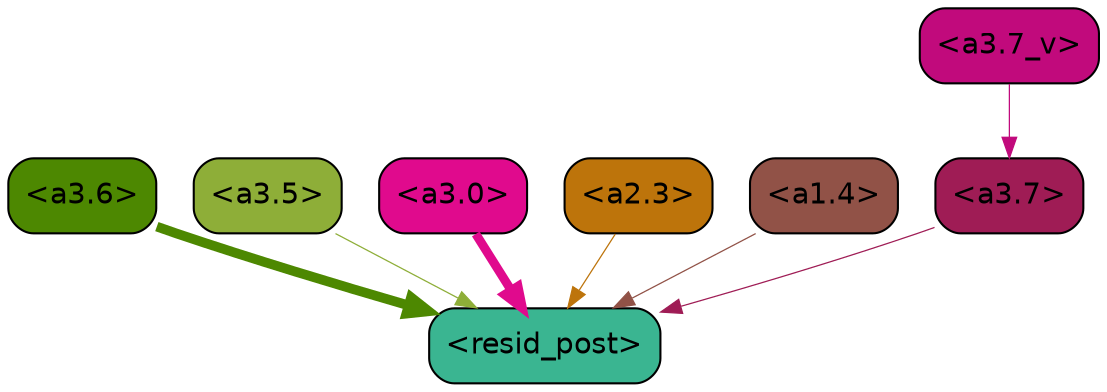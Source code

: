 strict digraph "" {
	graph [bgcolor=transparent,
		layout=dot,
		overlap=false,
		splines=true
	];
	"<a3.7>"	[color=black,
		fillcolor="#9f1c55",
		fontname=Helvetica,
		shape=box,
		style="filled, rounded"];
	"<resid_post>"	[color=black,
		fillcolor="#3ab591",
		fontname=Helvetica,
		shape=box,
		style="filled, rounded"];
	"<a3.7>" -> "<resid_post>"	[color="#9f1c55",
		penwidth=0.6];
	"<a3.6>"	[color=black,
		fillcolor="#4d8801",
		fontname=Helvetica,
		shape=box,
		style="filled, rounded"];
	"<a3.6>" -> "<resid_post>"	[color="#4d8801",
		penwidth=4.646730065345764];
	"<a3.5>"	[color=black,
		fillcolor="#8eae38",
		fontname=Helvetica,
		shape=box,
		style="filled, rounded"];
	"<a3.5>" -> "<resid_post>"	[color="#8eae38",
		penwidth=0.6];
	"<a3.0>"	[color=black,
		fillcolor="#e00a8d",
		fontname=Helvetica,
		shape=box,
		style="filled, rounded"];
	"<a3.0>" -> "<resid_post>"	[color="#e00a8d",
		penwidth=4.323132634162903];
	"<a2.3>"	[color=black,
		fillcolor="#bd740b",
		fontname=Helvetica,
		shape=box,
		style="filled, rounded"];
	"<a2.3>" -> "<resid_post>"	[color="#bd740b",
		penwidth=0.6];
	"<a1.4>"	[color=black,
		fillcolor="#915247",
		fontname=Helvetica,
		shape=box,
		style="filled, rounded"];
	"<a1.4>" -> "<resid_post>"	[color="#915247",
		penwidth=0.6];
	"<a3.7_v>"	[color=black,
		fillcolor="#c10a7c",
		fontname=Helvetica,
		shape=box,
		style="filled, rounded"];
	"<a3.7_v>" -> "<a3.7>"	[color="#c10a7c",
		penwidth=0.6];
}

